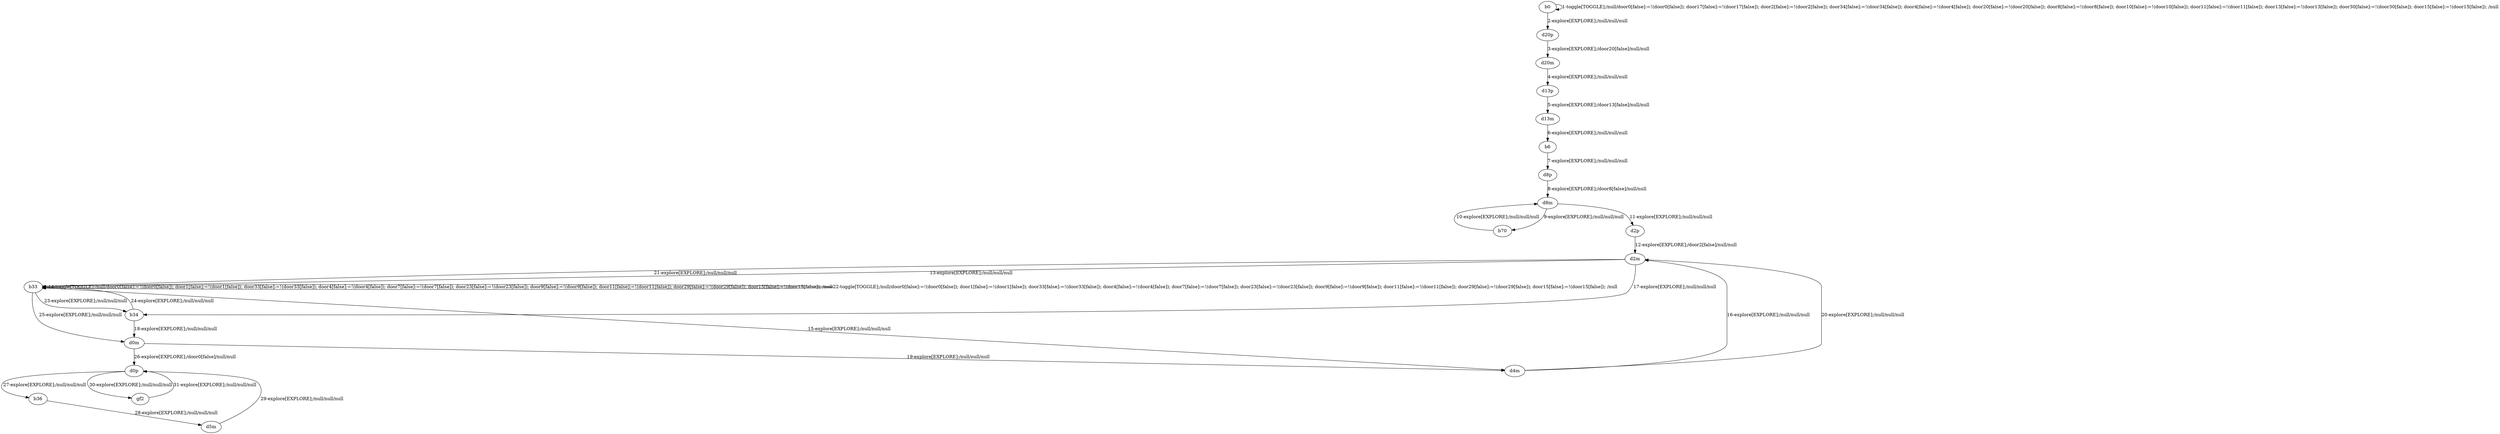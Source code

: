 # Total number of goals covered by this test: 1
# d0p --> gf2

digraph g {
"b0" -> "b0" [label = "1-toggle[TOGGLE];/null/door0[false]:=!(door0[false]); door17[false]:=!(door17[false]); door2[false]:=!(door2[false]); door34[false]:=!(door34[false]); door4[false]:=!(door4[false]); door20[false]:=!(door20[false]); door8[false]:=!(door8[false]); door10[false]:=!(door10[false]); door11[false]:=!(door11[false]); door13[false]:=!(door13[false]); door30[false]:=!(door30[false]); door15[false]:=!(door15[false]); /null"];
"b0" -> "d20p" [label = "2-explore[EXPLORE];/null/null/null"];
"d20p" -> "d20m" [label = "3-explore[EXPLORE];/door20[false]/null/null"];
"d20m" -> "d13p" [label = "4-explore[EXPLORE];/null/null/null"];
"d13p" -> "d13m" [label = "5-explore[EXPLORE];/door13[false]/null/null"];
"d13m" -> "b6" [label = "6-explore[EXPLORE];/null/null/null"];
"b6" -> "d8p" [label = "7-explore[EXPLORE];/null/null/null"];
"d8p" -> "d8m" [label = "8-explore[EXPLORE];/door8[false]/null/null"];
"d8m" -> "b70" [label = "9-explore[EXPLORE];/null/null/null"];
"b70" -> "d8m" [label = "10-explore[EXPLORE];/null/null/null"];
"d8m" -> "d2p" [label = "11-explore[EXPLORE];/null/null/null"];
"d2p" -> "d2m" [label = "12-explore[EXPLORE];/door2[false]/null/null"];
"d2m" -> "b33" [label = "13-explore[EXPLORE];/null/null/null"];
"b33" -> "b33" [label = "14-toggle[TOGGLE];/null/door0[false]:=!(door0[false]); door1[false]:=!(door1[false]); door33[false]:=!(door33[false]); door4[false]:=!(door4[false]); door7[false]:=!(door7[false]); door23[false]:=!(door23[false]); door9[false]:=!(door9[false]); door11[false]:=!(door11[false]); door29[false]:=!(door29[false]); door15[false]:=!(door15[false]); /null"];
"b33" -> "d4m" [label = "15-explore[EXPLORE];/null/null/null"];
"d4m" -> "d2m" [label = "16-explore[EXPLORE];/null/null/null"];
"d2m" -> "b34" [label = "17-explore[EXPLORE];/null/null/null"];
"b34" -> "d0m" [label = "18-explore[EXPLORE];/null/null/null"];
"d0m" -> "d4m" [label = "19-explore[EXPLORE];/null/null/null"];
"d4m" -> "d2m" [label = "20-explore[EXPLORE];/null/null/null"];
"d2m" -> "b33" [label = "21-explore[EXPLORE];/null/null/null"];
"b33" -> "b33" [label = "22-toggle[TOGGLE];/null/door0[false]:=!(door0[false]); door1[false]:=!(door1[false]); door33[false]:=!(door33[false]); door4[false]:=!(door4[false]); door7[false]:=!(door7[false]); door23[false]:=!(door23[false]); door9[false]:=!(door9[false]); door11[false]:=!(door11[false]); door29[false]:=!(door29[false]); door15[false]:=!(door15[false]); /null"];
"b33" -> "b34" [label = "23-explore[EXPLORE];/null/null/null"];
"b34" -> "b33" [label = "24-explore[EXPLORE];/null/null/null"];
"b33" -> "d0m" [label = "25-explore[EXPLORE];/null/null/null"];
"d0m" -> "d0p" [label = "26-explore[EXPLORE];/door0[false]/null/null"];
"d0p" -> "b36" [label = "27-explore[EXPLORE];/null/null/null"];
"b36" -> "d5m" [label = "28-explore[EXPLORE];/null/null/null"];
"d5m" -> "d0p" [label = "29-explore[EXPLORE];/null/null/null"];
"d0p" -> "gf2" [label = "30-explore[EXPLORE];/null/null/null"];
"gf2" -> "d0p" [label = "31-explore[EXPLORE];/null/null/null"];
}